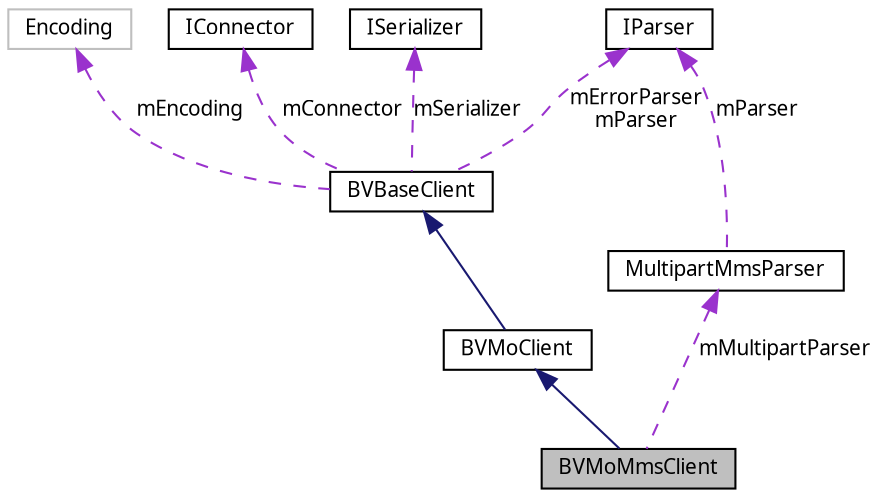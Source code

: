 digraph G
{
  bgcolor="transparent";
  edge [fontname="FreeSans.ttf",fontsize="10",labelfontname="FreeSans.ttf",labelfontsize="10"];
  node [fontname="FreeSans.ttf",fontsize="10",shape=record];
  Node1 [label="BVMoMmsClient",height=0.2,width=0.4,color="black", fillcolor="grey75", style="filled" fontcolor="black"];
  Node2 -> Node1 [dir=back,color="midnightblue",fontsize="10",style="solid",fontname="FreeSans.ttf"];
  Node2 [label="BVMoClient",height=0.2,width=0.4,color="black",URL="$classcom_1_1bluevia_1_1android_1_1messagery_1_1mo_1_1client_1_1_b_v_mo_client.html"];
  Node3 -> Node2 [dir=back,color="midnightblue",fontsize="10",style="solid",fontname="FreeSans.ttf"];
  Node3 [label="BVBaseClient",height=0.2,width=0.4,color="black",URL="$classcom_1_1bluevia_1_1android_1_1commons_1_1client_1_1_b_v_base_client.html"];
  Node4 -> Node3 [dir=back,color="darkorchid3",fontsize="10",style="dashed",label="mConnector",fontname="FreeSans.ttf"];
  Node4 [label="IConnector",height=0.2,width=0.4,color="black",URL="$interfacecom_1_1bluevia_1_1android_1_1commons_1_1connector_1_1_i_connector.html"];
  Node5 -> Node3 [dir=back,color="darkorchid3",fontsize="10",style="dashed",label="mEncoding",fontname="FreeSans.ttf"];
  Node5 [label="Encoding",height=0.2,width=0.4,color="grey75"];
  Node6 -> Node3 [dir=back,color="darkorchid3",fontsize="10",style="dashed",label="mErrorParser\nmParser",fontname="FreeSans.ttf"];
  Node6 [label="IParser",height=0.2,width=0.4,color="black",URL="$interfacecom_1_1bluevia_1_1android_1_1commons_1_1parser_1_1_i_parser.html"];
  Node7 -> Node3 [dir=back,color="darkorchid3",fontsize="10",style="dashed",label="mSerializer",fontname="FreeSans.ttf"];
  Node7 [label="ISerializer",height=0.2,width=0.4,color="black",URL="$interfacecom_1_1bluevia_1_1android_1_1commons_1_1parser_1_1_i_serializer.html"];
  Node8 -> Node1 [dir=back,color="darkorchid3",fontsize="10",style="dashed",label="mMultipartParser",fontname="FreeSans.ttf"];
  Node8 [label="MultipartMmsParser",height=0.2,width=0.4,color="black",URL="$classcom_1_1bluevia_1_1android_1_1messagery_1_1mo_1_1mms_1_1parser_1_1_multipart_mms_parser.html"];
  Node6 -> Node8 [dir=back,color="darkorchid3",fontsize="10",style="dashed",label="mParser",fontname="FreeSans.ttf"];
}
